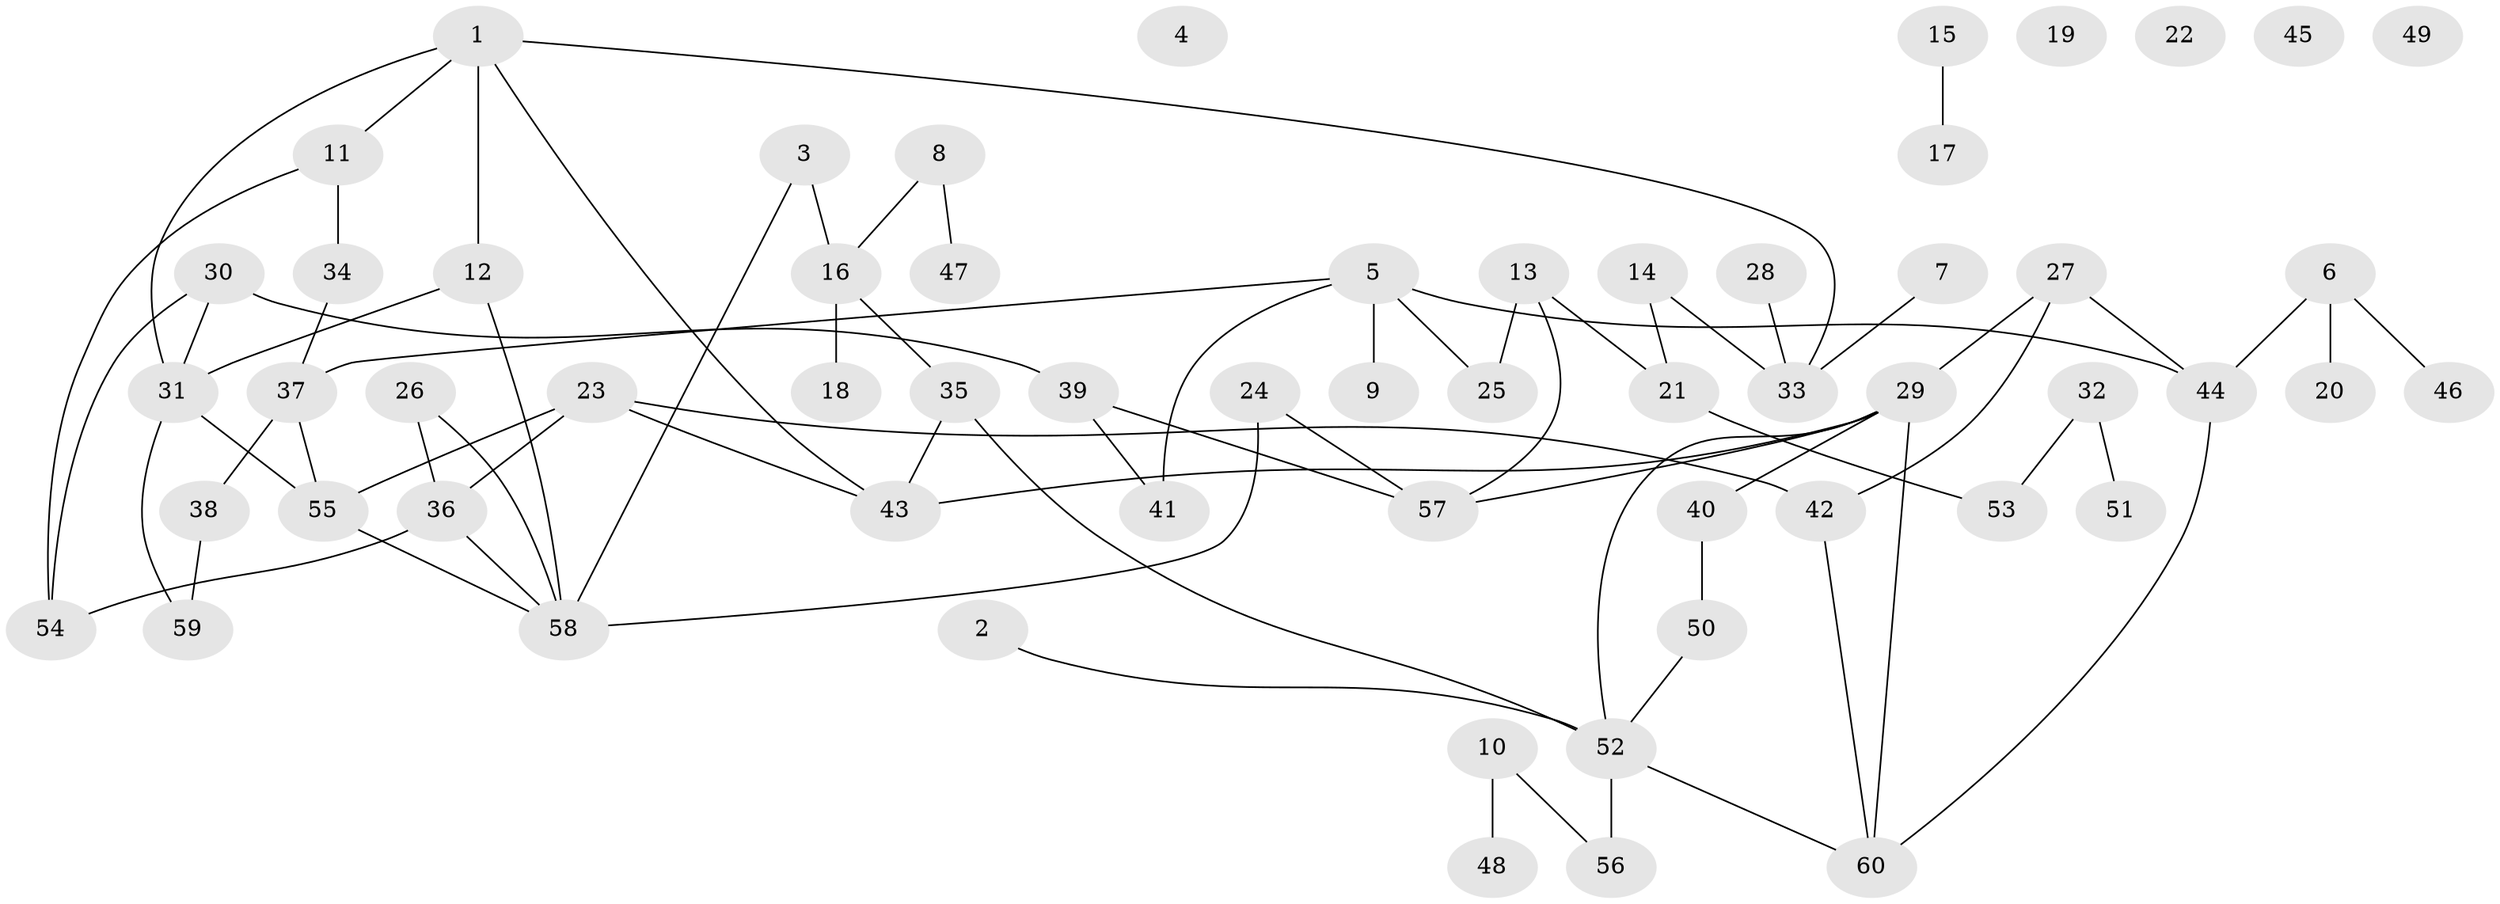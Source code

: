 // Generated by graph-tools (version 1.1) at 2025/25/03/09/25 03:25:17]
// undirected, 60 vertices, 75 edges
graph export_dot {
graph [start="1"]
  node [color=gray90,style=filled];
  1;
  2;
  3;
  4;
  5;
  6;
  7;
  8;
  9;
  10;
  11;
  12;
  13;
  14;
  15;
  16;
  17;
  18;
  19;
  20;
  21;
  22;
  23;
  24;
  25;
  26;
  27;
  28;
  29;
  30;
  31;
  32;
  33;
  34;
  35;
  36;
  37;
  38;
  39;
  40;
  41;
  42;
  43;
  44;
  45;
  46;
  47;
  48;
  49;
  50;
  51;
  52;
  53;
  54;
  55;
  56;
  57;
  58;
  59;
  60;
  1 -- 11;
  1 -- 12;
  1 -- 31;
  1 -- 33;
  1 -- 43;
  2 -- 52;
  3 -- 16;
  3 -- 58;
  5 -- 9;
  5 -- 25;
  5 -- 37;
  5 -- 41;
  5 -- 44;
  6 -- 20;
  6 -- 44;
  6 -- 46;
  7 -- 33;
  8 -- 16;
  8 -- 47;
  10 -- 48;
  10 -- 56;
  11 -- 34;
  11 -- 54;
  12 -- 31;
  12 -- 58;
  13 -- 21;
  13 -- 25;
  13 -- 57;
  14 -- 21;
  14 -- 33;
  15 -- 17;
  16 -- 18;
  16 -- 35;
  21 -- 53;
  23 -- 36;
  23 -- 42;
  23 -- 43;
  23 -- 55;
  24 -- 57;
  24 -- 58;
  26 -- 36;
  26 -- 58;
  27 -- 29;
  27 -- 42;
  27 -- 44;
  28 -- 33;
  29 -- 40;
  29 -- 43;
  29 -- 52;
  29 -- 57;
  29 -- 60;
  30 -- 31;
  30 -- 39;
  30 -- 54;
  31 -- 55;
  31 -- 59;
  32 -- 51;
  32 -- 53;
  34 -- 37;
  35 -- 43;
  35 -- 52;
  36 -- 54;
  36 -- 58;
  37 -- 38;
  37 -- 55;
  38 -- 59;
  39 -- 41;
  39 -- 57;
  40 -- 50;
  42 -- 60;
  44 -- 60;
  50 -- 52;
  52 -- 56;
  52 -- 60;
  55 -- 58;
}
